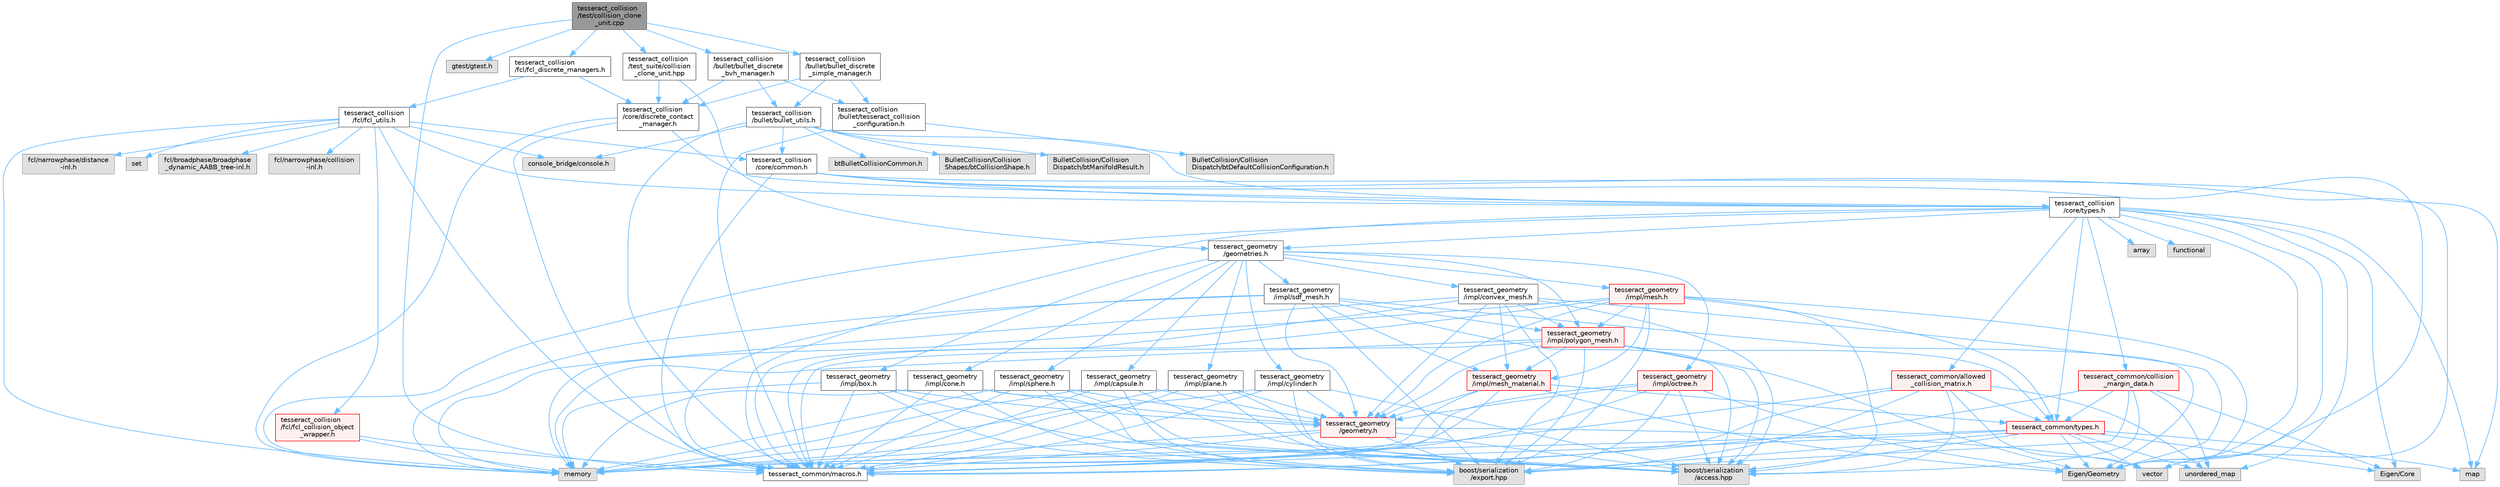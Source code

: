 digraph "tesseract_collision/test/collision_clone_unit.cpp"
{
 // LATEX_PDF_SIZE
  bgcolor="transparent";
  edge [fontname=Helvetica,fontsize=10,labelfontname=Helvetica,labelfontsize=10];
  node [fontname=Helvetica,fontsize=10,shape=box,height=0.2,width=0.4];
  Node1 [label="tesseract_collision\l/test/collision_clone\l_unit.cpp",height=0.2,width=0.4,color="gray40", fillcolor="grey60", style="filled", fontcolor="black",tooltip=" "];
  Node1 -> Node2 [color="steelblue1",style="solid"];
  Node2 [label="tesseract_common/macros.h",height=0.2,width=0.4,color="grey40", fillcolor="white", style="filled",URL="$de/d3c/macros_8h.html",tooltip="Common Tesseract Macros."];
  Node1 -> Node3 [color="steelblue1",style="solid"];
  Node3 [label="gtest/gtest.h",height=0.2,width=0.4,color="grey60", fillcolor="#E0E0E0", style="filled",tooltip=" "];
  Node1 -> Node4 [color="steelblue1",style="solid"];
  Node4 [label="tesseract_collision\l/test_suite/collision\l_clone_unit.hpp",height=0.2,width=0.4,color="grey40", fillcolor="white", style="filled",URL="$d6/d36/collision__clone__unit_8hpp.html",tooltip=" "];
  Node4 -> Node5 [color="steelblue1",style="solid"];
  Node5 [label="tesseract_collision\l/core/discrete_contact\l_manager.h",height=0.2,width=0.4,color="grey40", fillcolor="white", style="filled",URL="$db/d35/discrete__contact__manager_8h.html",tooltip="This is the discrete contact manager base class."];
  Node5 -> Node2 [color="steelblue1",style="solid"];
  Node5 -> Node6 [color="steelblue1",style="solid"];
  Node6 [label="memory",height=0.2,width=0.4,color="grey60", fillcolor="#E0E0E0", style="filled",tooltip=" "];
  Node5 -> Node7 [color="steelblue1",style="solid"];
  Node7 [label="tesseract_collision\l/core/types.h",height=0.2,width=0.4,color="grey40", fillcolor="white", style="filled",URL="$d3/db3/tesseract__collision_2core_2include_2tesseract__collision_2core_2types_8h.html",tooltip="Tesseracts Collision Common Types."];
  Node7 -> Node2 [color="steelblue1",style="solid"];
  Node7 -> Node8 [color="steelblue1",style="solid"];
  Node8 [label="Eigen/Core",height=0.2,width=0.4,color="grey60", fillcolor="#E0E0E0", style="filled",tooltip=" "];
  Node7 -> Node9 [color="steelblue1",style="solid"];
  Node9 [label="Eigen/Geometry",height=0.2,width=0.4,color="grey60", fillcolor="#E0E0E0", style="filled",tooltip=" "];
  Node7 -> Node10 [color="steelblue1",style="solid"];
  Node10 [label="vector",height=0.2,width=0.4,color="grey60", fillcolor="#E0E0E0", style="filled",tooltip=" "];
  Node7 -> Node6 [color="steelblue1",style="solid"];
  Node7 -> Node11 [color="steelblue1",style="solid"];
  Node11 [label="map",height=0.2,width=0.4,color="grey60", fillcolor="#E0E0E0", style="filled",tooltip=" "];
  Node7 -> Node12 [color="steelblue1",style="solid"];
  Node12 [label="array",height=0.2,width=0.4,color="grey60", fillcolor="#E0E0E0", style="filled",tooltip=" "];
  Node7 -> Node13 [color="steelblue1",style="solid"];
  Node13 [label="unordered_map",height=0.2,width=0.4,color="grey60", fillcolor="#E0E0E0", style="filled",tooltip=" "];
  Node7 -> Node14 [color="steelblue1",style="solid"];
  Node14 [label="functional",height=0.2,width=0.4,color="grey60", fillcolor="#E0E0E0", style="filled",tooltip=" "];
  Node7 -> Node15 [color="steelblue1",style="solid"];
  Node15 [label="tesseract_geometry\l/geometries.h",height=0.2,width=0.4,color="grey40", fillcolor="white", style="filled",URL="$d4/ddb/geometries_8h.html",tooltip="Tesseract Geometries."];
  Node15 -> Node16 [color="steelblue1",style="solid"];
  Node16 [label="tesseract_geometry\l/impl/box.h",height=0.2,width=0.4,color="grey40", fillcolor="white", style="filled",URL="$df/d9e/tesseract__geometry_2include_2tesseract__geometry_2impl_2box_8h.html",tooltip="Tesseract Box Geometry."];
  Node16 -> Node2 [color="steelblue1",style="solid"];
  Node16 -> Node17 [color="steelblue1",style="solid"];
  Node17 [label="boost/serialization\l/access.hpp",height=0.2,width=0.4,color="grey60", fillcolor="#E0E0E0", style="filled",tooltip=" "];
  Node16 -> Node18 [color="steelblue1",style="solid"];
  Node18 [label="boost/serialization\l/export.hpp",height=0.2,width=0.4,color="grey60", fillcolor="#E0E0E0", style="filled",tooltip=" "];
  Node16 -> Node6 [color="steelblue1",style="solid"];
  Node16 -> Node19 [color="steelblue1",style="solid"];
  Node19 [label="tesseract_geometry\l/geometry.h",height=0.2,width=0.4,color="red", fillcolor="#FFF0F0", style="filled",URL="$d0/da6/tesseract__geometry_2include_2tesseract__geometry_2geometry_8h.html",tooltip="Tesseract Geometries."];
  Node19 -> Node2 [color="steelblue1",style="solid"];
  Node19 -> Node17 [color="steelblue1",style="solid"];
  Node19 -> Node18 [color="steelblue1",style="solid"];
  Node19 -> Node6 [color="steelblue1",style="solid"];
  Node19 -> Node10 [color="steelblue1",style="solid"];
  Node15 -> Node22 [color="steelblue1",style="solid"];
  Node22 [label="tesseract_geometry\l/impl/capsule.h",height=0.2,width=0.4,color="grey40", fillcolor="white", style="filled",URL="$d8/d2b/tesseract__geometry_2include_2tesseract__geometry_2impl_2capsule_8h.html",tooltip="Tesseract Capsule Geometry."];
  Node22 -> Node2 [color="steelblue1",style="solid"];
  Node22 -> Node17 [color="steelblue1",style="solid"];
  Node22 -> Node18 [color="steelblue1",style="solid"];
  Node22 -> Node6 [color="steelblue1",style="solid"];
  Node22 -> Node19 [color="steelblue1",style="solid"];
  Node15 -> Node23 [color="steelblue1",style="solid"];
  Node23 [label="tesseract_geometry\l/impl/cone.h",height=0.2,width=0.4,color="grey40", fillcolor="white", style="filled",URL="$dc/df2/tesseract__geometry_2include_2tesseract__geometry_2impl_2cone_8h.html",tooltip="Tesseract Cone Geometry."];
  Node23 -> Node2 [color="steelblue1",style="solid"];
  Node23 -> Node17 [color="steelblue1",style="solid"];
  Node23 -> Node18 [color="steelblue1",style="solid"];
  Node23 -> Node6 [color="steelblue1",style="solid"];
  Node23 -> Node19 [color="steelblue1",style="solid"];
  Node15 -> Node24 [color="steelblue1",style="solid"];
  Node24 [label="tesseract_geometry\l/impl/convex_mesh.h",height=0.2,width=0.4,color="grey40", fillcolor="white", style="filled",URL="$de/dd2/tesseract__geometry_2include_2tesseract__geometry_2impl_2convex__mesh_8h.html",tooltip="Tesseract Convex Mesh Geometry."];
  Node24 -> Node2 [color="steelblue1",style="solid"];
  Node24 -> Node17 [color="steelblue1",style="solid"];
  Node24 -> Node18 [color="steelblue1",style="solid"];
  Node24 -> Node9 [color="steelblue1",style="solid"];
  Node24 -> Node6 [color="steelblue1",style="solid"];
  Node24 -> Node19 [color="steelblue1",style="solid"];
  Node24 -> Node25 [color="steelblue1",style="solid"];
  Node25 [label="tesseract_geometry\l/impl/mesh_material.h",height=0.2,width=0.4,color="red", fillcolor="#FFF0F0", style="filled",URL="$df/d8e/mesh__material_8h.html",tooltip="Tesseract Mesh Material read from a mesh file."];
  Node25 -> Node2 [color="steelblue1",style="solid"];
  Node25 -> Node9 [color="steelblue1",style="solid"];
  Node25 -> Node6 [color="steelblue1",style="solid"];
  Node25 -> Node19 [color="steelblue1",style="solid"];
  Node25 -> Node27 [color="steelblue1",style="solid"];
  Node27 [label="tesseract_common/types.h",height=0.2,width=0.4,color="red", fillcolor="#FFF0F0", style="filled",URL="$dd/ddb/tesseract__common_2include_2tesseract__common_2types_8h.html",tooltip="Common Tesseract Types."];
  Node27 -> Node2 [color="steelblue1",style="solid"];
  Node27 -> Node17 [color="steelblue1",style="solid"];
  Node27 -> Node8 [color="steelblue1",style="solid"];
  Node27 -> Node9 [color="steelblue1",style="solid"];
  Node27 -> Node10 [color="steelblue1",style="solid"];
  Node27 -> Node6 [color="steelblue1",style="solid"];
  Node27 -> Node11 [color="steelblue1",style="solid"];
  Node27 -> Node13 [color="steelblue1",style="solid"];
  Node27 -> Node18 [color="steelblue1",style="solid"];
  Node24 -> Node32 [color="steelblue1",style="solid"];
  Node32 [label="tesseract_geometry\l/impl/polygon_mesh.h",height=0.2,width=0.4,color="red", fillcolor="#FFF0F0", style="filled",URL="$d2/deb/polygon__mesh_8h.html",tooltip="Tesseract Polygon Mesh Geometry."];
  Node32 -> Node2 [color="steelblue1",style="solid"];
  Node32 -> Node17 [color="steelblue1",style="solid"];
  Node32 -> Node18 [color="steelblue1",style="solid"];
  Node32 -> Node9 [color="steelblue1",style="solid"];
  Node32 -> Node6 [color="steelblue1",style="solid"];
  Node32 -> Node27 [color="steelblue1",style="solid"];
  Node32 -> Node19 [color="steelblue1",style="solid"];
  Node32 -> Node25 [color="steelblue1",style="solid"];
  Node15 -> Node43 [color="steelblue1",style="solid"];
  Node43 [label="tesseract_geometry\l/impl/cylinder.h",height=0.2,width=0.4,color="grey40", fillcolor="white", style="filled",URL="$d8/d3b/tesseract__geometry_2include_2tesseract__geometry_2impl_2cylinder_8h.html",tooltip="Tesseract Cylinder Geometry."];
  Node43 -> Node2 [color="steelblue1",style="solid"];
  Node43 -> Node17 [color="steelblue1",style="solid"];
  Node43 -> Node18 [color="steelblue1",style="solid"];
  Node43 -> Node6 [color="steelblue1",style="solid"];
  Node43 -> Node19 [color="steelblue1",style="solid"];
  Node15 -> Node44 [color="steelblue1",style="solid"];
  Node44 [label="tesseract_geometry\l/impl/mesh.h",height=0.2,width=0.4,color="red", fillcolor="#FFF0F0", style="filled",URL="$d5/d93/tesseract__geometry_2include_2tesseract__geometry_2impl_2mesh_8h.html",tooltip="Tesseract Mesh Geometry."];
  Node44 -> Node2 [color="steelblue1",style="solid"];
  Node44 -> Node17 [color="steelblue1",style="solid"];
  Node44 -> Node18 [color="steelblue1",style="solid"];
  Node44 -> Node9 [color="steelblue1",style="solid"];
  Node44 -> Node6 [color="steelblue1",style="solid"];
  Node44 -> Node27 [color="steelblue1",style="solid"];
  Node44 -> Node19 [color="steelblue1",style="solid"];
  Node44 -> Node25 [color="steelblue1",style="solid"];
  Node44 -> Node32 [color="steelblue1",style="solid"];
  Node15 -> Node45 [color="steelblue1",style="solid"];
  Node45 [label="tesseract_geometry\l/impl/octree.h",height=0.2,width=0.4,color="red", fillcolor="#FFF0F0", style="filled",URL="$df/d5e/tesseract__geometry_2include_2tesseract__geometry_2impl_2octree_8h.html",tooltip="Tesseract Octree Geometry."];
  Node45 -> Node2 [color="steelblue1",style="solid"];
  Node45 -> Node17 [color="steelblue1",style="solid"];
  Node45 -> Node18 [color="steelblue1",style="solid"];
  Node45 -> Node9 [color="steelblue1",style="solid"];
  Node45 -> Node6 [color="steelblue1",style="solid"];
  Node45 -> Node19 [color="steelblue1",style="solid"];
  Node15 -> Node47 [color="steelblue1",style="solid"];
  Node47 [label="tesseract_geometry\l/impl/plane.h",height=0.2,width=0.4,color="grey40", fillcolor="white", style="filled",URL="$db/d8b/plane_8h.html",tooltip="Tesseract Plane Geometry."];
  Node47 -> Node2 [color="steelblue1",style="solid"];
  Node47 -> Node17 [color="steelblue1",style="solid"];
  Node47 -> Node18 [color="steelblue1",style="solid"];
  Node47 -> Node6 [color="steelblue1",style="solid"];
  Node47 -> Node19 [color="steelblue1",style="solid"];
  Node15 -> Node32 [color="steelblue1",style="solid"];
  Node15 -> Node48 [color="steelblue1",style="solid"];
  Node48 [label="tesseract_geometry\l/impl/sdf_mesh.h",height=0.2,width=0.4,color="grey40", fillcolor="white", style="filled",URL="$d2/d17/tesseract__geometry_2include_2tesseract__geometry_2impl_2sdf__mesh_8h.html",tooltip="Tesseract SDF Mesh Geometry."];
  Node48 -> Node2 [color="steelblue1",style="solid"];
  Node48 -> Node17 [color="steelblue1",style="solid"];
  Node48 -> Node18 [color="steelblue1",style="solid"];
  Node48 -> Node9 [color="steelblue1",style="solid"];
  Node48 -> Node6 [color="steelblue1",style="solid"];
  Node48 -> Node19 [color="steelblue1",style="solid"];
  Node48 -> Node25 [color="steelblue1",style="solid"];
  Node48 -> Node32 [color="steelblue1",style="solid"];
  Node15 -> Node49 [color="steelblue1",style="solid"];
  Node49 [label="tesseract_geometry\l/impl/sphere.h",height=0.2,width=0.4,color="grey40", fillcolor="white", style="filled",URL="$d8/db6/tesseract__geometry_2include_2tesseract__geometry_2impl_2sphere_8h.html",tooltip="Tesseract Sphere Geometry."];
  Node49 -> Node2 [color="steelblue1",style="solid"];
  Node49 -> Node17 [color="steelblue1",style="solid"];
  Node49 -> Node18 [color="steelblue1",style="solid"];
  Node49 -> Node6 [color="steelblue1",style="solid"];
  Node49 -> Node19 [color="steelblue1",style="solid"];
  Node7 -> Node27 [color="steelblue1",style="solid"];
  Node7 -> Node50 [color="steelblue1",style="solid"];
  Node50 [label="tesseract_common/collision\l_margin_data.h",height=0.2,width=0.4,color="red", fillcolor="#FFF0F0", style="filled",URL="$d4/da8/collision__margin__data_8h.html",tooltip="This is used to store collision margin information."];
  Node50 -> Node2 [color="steelblue1",style="solid"];
  Node50 -> Node17 [color="steelblue1",style="solid"];
  Node50 -> Node8 [color="steelblue1",style="solid"];
  Node50 -> Node13 [color="steelblue1",style="solid"];
  Node50 -> Node27 [color="steelblue1",style="solid"];
  Node50 -> Node18 [color="steelblue1",style="solid"];
  Node7 -> Node57 [color="steelblue1",style="solid"];
  Node57 [label="tesseract_common/allowed\l_collision_matrix.h",height=0.2,width=0.4,color="red", fillcolor="#FFF0F0", style="filled",URL="$d2/d01/allowed__collision__matrix_8h.html",tooltip=" "];
  Node57 -> Node2 [color="steelblue1",style="solid"];
  Node57 -> Node17 [color="steelblue1",style="solid"];
  Node57 -> Node10 [color="steelblue1",style="solid"];
  Node57 -> Node6 [color="steelblue1",style="solid"];
  Node57 -> Node13 [color="steelblue1",style="solid"];
  Node57 -> Node27 [color="steelblue1",style="solid"];
  Node57 -> Node18 [color="steelblue1",style="solid"];
  Node4 -> Node15 [color="steelblue1",style="solid"];
  Node1 -> Node59 [color="steelblue1",style="solid"];
  Node59 [label="tesseract_collision\l/bullet/bullet_discrete\l_simple_manager.h",height=0.2,width=0.4,color="grey40", fillcolor="white", style="filled",URL="$d3/dd2/bullet__discrete__simple__manager_8h.html",tooltip="Tesseract ROS Bullet discrete simple collision manager."];
  Node59 -> Node60 [color="steelblue1",style="solid"];
  Node60 [label="tesseract_collision\l/bullet/bullet_utils.h",height=0.2,width=0.4,color="grey40", fillcolor="white", style="filled",URL="$d6/d91/bullet__utils_8h.html",tooltip="Tesseract ROS Bullet environment utility function."];
  Node60 -> Node2 [color="steelblue1",style="solid"];
  Node60 -> Node61 [color="steelblue1",style="solid"];
  Node61 [label="BulletCollision/Collision\lShapes/btCollisionShape.h",height=0.2,width=0.4,color="grey60", fillcolor="#E0E0E0", style="filled",tooltip=" "];
  Node60 -> Node62 [color="steelblue1",style="solid"];
  Node62 [label="BulletCollision/Collision\lDispatch/btManifoldResult.h",height=0.2,width=0.4,color="grey60", fillcolor="#E0E0E0", style="filled",tooltip=" "];
  Node60 -> Node63 [color="steelblue1",style="solid"];
  Node63 [label="btBulletCollisionCommon.h",height=0.2,width=0.4,color="grey60", fillcolor="#E0E0E0", style="filled",tooltip=" "];
  Node60 -> Node64 [color="steelblue1",style="solid"];
  Node64 [label="console_bridge/console.h",height=0.2,width=0.4,color="grey60", fillcolor="#E0E0E0", style="filled",tooltip=" "];
  Node60 -> Node7 [color="steelblue1",style="solid"];
  Node60 -> Node65 [color="steelblue1",style="solid"];
  Node65 [label="tesseract_collision\l/core/common.h",height=0.2,width=0.4,color="grey40", fillcolor="white", style="filled",URL="$dc/d54/common_8h.html",tooltip="This is a collection of common methods."];
  Node65 -> Node2 [color="steelblue1",style="solid"];
  Node65 -> Node11 [color="steelblue1",style="solid"];
  Node65 -> Node10 [color="steelblue1",style="solid"];
  Node65 -> Node9 [color="steelblue1",style="solid"];
  Node65 -> Node7 [color="steelblue1",style="solid"];
  Node59 -> Node5 [color="steelblue1",style="solid"];
  Node59 -> Node66 [color="steelblue1",style="solid"];
  Node66 [label="tesseract_collision\l/bullet/tesseract_collision\l_configuration.h",height=0.2,width=0.4,color="grey40", fillcolor="white", style="filled",URL="$d0/d96/tesseract__collision__configuration_8h.html",tooltip="Modified bullet collision configuration."];
  Node66 -> Node2 [color="steelblue1",style="solid"];
  Node66 -> Node67 [color="steelblue1",style="solid"];
  Node67 [label="BulletCollision/Collision\lDispatch/btDefaultCollisionConfiguration.h",height=0.2,width=0.4,color="grey60", fillcolor="#E0E0E0", style="filled",tooltip=" "];
  Node1 -> Node68 [color="steelblue1",style="solid"];
  Node68 [label="tesseract_collision\l/bullet/bullet_discrete\l_bvh_manager.h",height=0.2,width=0.4,color="grey40", fillcolor="white", style="filled",URL="$df/d19/bullet__discrete__bvh__manager_8h.html",tooltip="Tesseract ROS Bullet discrete BVH collision manager."];
  Node68 -> Node60 [color="steelblue1",style="solid"];
  Node68 -> Node5 [color="steelblue1",style="solid"];
  Node68 -> Node66 [color="steelblue1",style="solid"];
  Node1 -> Node69 [color="steelblue1",style="solid"];
  Node69 [label="tesseract_collision\l/fcl/fcl_discrete_managers.h",height=0.2,width=0.4,color="grey40", fillcolor="white", style="filled",URL="$dc/d8d/fcl__discrete__managers_8h.html",tooltip="Tesseract ROS FCL contact checker implementation."];
  Node69 -> Node5 [color="steelblue1",style="solid"];
  Node69 -> Node70 [color="steelblue1",style="solid"];
  Node70 [label="tesseract_collision\l/fcl/fcl_utils.h",height=0.2,width=0.4,color="grey40", fillcolor="white", style="filled",URL="$d2/dde/fcl__utils_8h.html",tooltip="Tesseract ROS FCL Utility Functions."];
  Node70 -> Node2 [color="steelblue1",style="solid"];
  Node70 -> Node71 [color="steelblue1",style="solid"];
  Node71 [label="fcl/broadphase/broadphase\l_dynamic_AABB_tree-inl.h",height=0.2,width=0.4,color="grey60", fillcolor="#E0E0E0", style="filled",tooltip=" "];
  Node70 -> Node72 [color="steelblue1",style="solid"];
  Node72 [label="fcl/narrowphase/collision\l-inl.h",height=0.2,width=0.4,color="grey60", fillcolor="#E0E0E0", style="filled",tooltip=" "];
  Node70 -> Node73 [color="steelblue1",style="solid"];
  Node73 [label="fcl/narrowphase/distance\l-inl.h",height=0.2,width=0.4,color="grey60", fillcolor="#E0E0E0", style="filled",tooltip=" "];
  Node70 -> Node6 [color="steelblue1",style="solid"];
  Node70 -> Node74 [color="steelblue1",style="solid"];
  Node74 [label="set",height=0.2,width=0.4,color="grey60", fillcolor="#E0E0E0", style="filled",tooltip=" "];
  Node70 -> Node64 [color="steelblue1",style="solid"];
  Node70 -> Node7 [color="steelblue1",style="solid"];
  Node70 -> Node65 [color="steelblue1",style="solid"];
  Node70 -> Node75 [color="steelblue1",style="solid"];
  Node75 [label="tesseract_collision\l/fcl/fcl_collision_object\l_wrapper.h",height=0.2,width=0.4,color="red", fillcolor="#FFF0F0", style="filled",URL="$d9/d9f/fcl__collision__object__wrapper_8h.html",tooltip="Collision Object Wrapper to modify AABB with contact distance threshold."];
  Node75 -> Node2 [color="steelblue1",style="solid"];
  Node75 -> Node6 [color="steelblue1",style="solid"];
}
